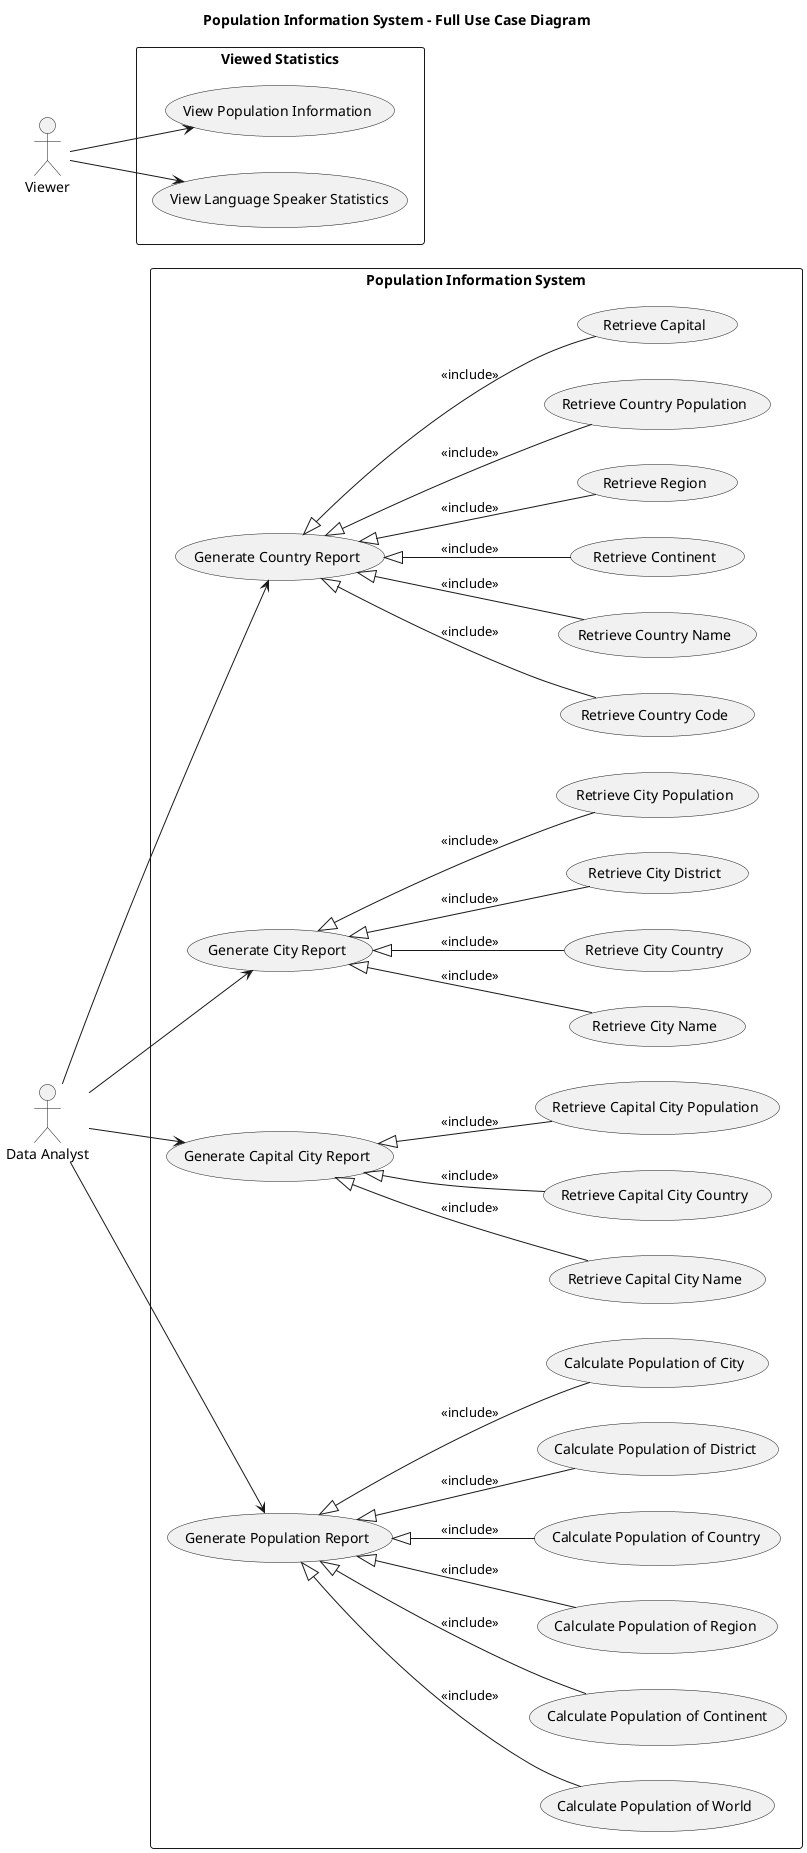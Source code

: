 @startuml

left to right direction
title Population Information System - Full Use Case Diagram


actor "Data Analyst" as Analyst
actor "Viewer" as Viewer



rectangle "Population Information System" as System {

    usecase "Generate Country Report" as CountryReport
    usecase "Generate City Report" as CityReport
    usecase "Generate Capital City Report" as CapitalCityReport
    usecase "Generate Population Report" as PopulationReport

    usecase "Retrieve Country Code" as CountryCode
    usecase "Retrieve Country Name" as CountryName
    usecase "Retrieve Continent" as CountryContinent
    usecase "Retrieve Region" as CountryRegion
    usecase "Retrieve Country Population" as CountryPopulation
    usecase "Retrieve Capital" as CountryCapital


    usecase "Retrieve City Name" as CityName
    usecase "Retrieve City Country" as CityCountry
    usecase "Retrieve City District" as CityDistrict
    usecase "Retrieve City Population" as CityPopulation


    usecase "Retrieve Capital City Name" as CapName
    usecase "Retrieve Capital City Country" as CapCountry
    usecase "Retrieve Capital City Population" as CapPopulation


    usecase "Calculate Population of World" as PopWorld
    usecase "Calculate Population of Continent" as PopContinent
    usecase "Calculate Population of Region" as PopRegion
    usecase "Calculate Population of Country" as PopCountry
    usecase "Calculate Population of District" as PopDistrict
    usecase "Calculate Population of City" as PopCity



}
rectangle "Viewed Statistics" {
 usecase "View Population Information" as ViewPopulation
    usecase "View Language Speaker Statistics" as ViewLanguageStats
}

Analyst --> CountryReport
Analyst --> CityReport
Analyst --> CapitalCityReport
Analyst --> PopulationReport


CountryReport <|-- CountryCode : <<include>>
CountryReport <|-- CountryName : <<include>>
CountryReport <|-- CountryContinent : <<include>>
CountryReport <|-- CountryRegion : <<include>>
CountryReport <|-- CountryPopulation : <<include>>
CountryReport <|-- CountryCapital : <<include>>


CityReport <|-- CityName : <<include>>
CityReport <|-- CityCountry : <<include>>
CityReport <|-- CityDistrict : <<include>>
CityReport <|-- CityPopulation : <<include>>


CapitalCityReport <|-- CapName : <<include>>
CapitalCityReport <|-- CapCountry : <<include>>
CapitalCityReport <|-- CapPopulation : <<include>>


PopulationReport <|-- PopWorld : <<include>>
PopulationReport <|-- PopContinent : <<include>>
PopulationReport <|-- PopRegion : <<include>>
PopulationReport <|-- PopCountry : <<include>>
PopulationReport <|-- PopDistrict : <<include>>
PopulationReport <|-- PopCity : <<include>>


Viewer --> ViewPopulation
Viewer --> ViewLanguageStats







@enduml